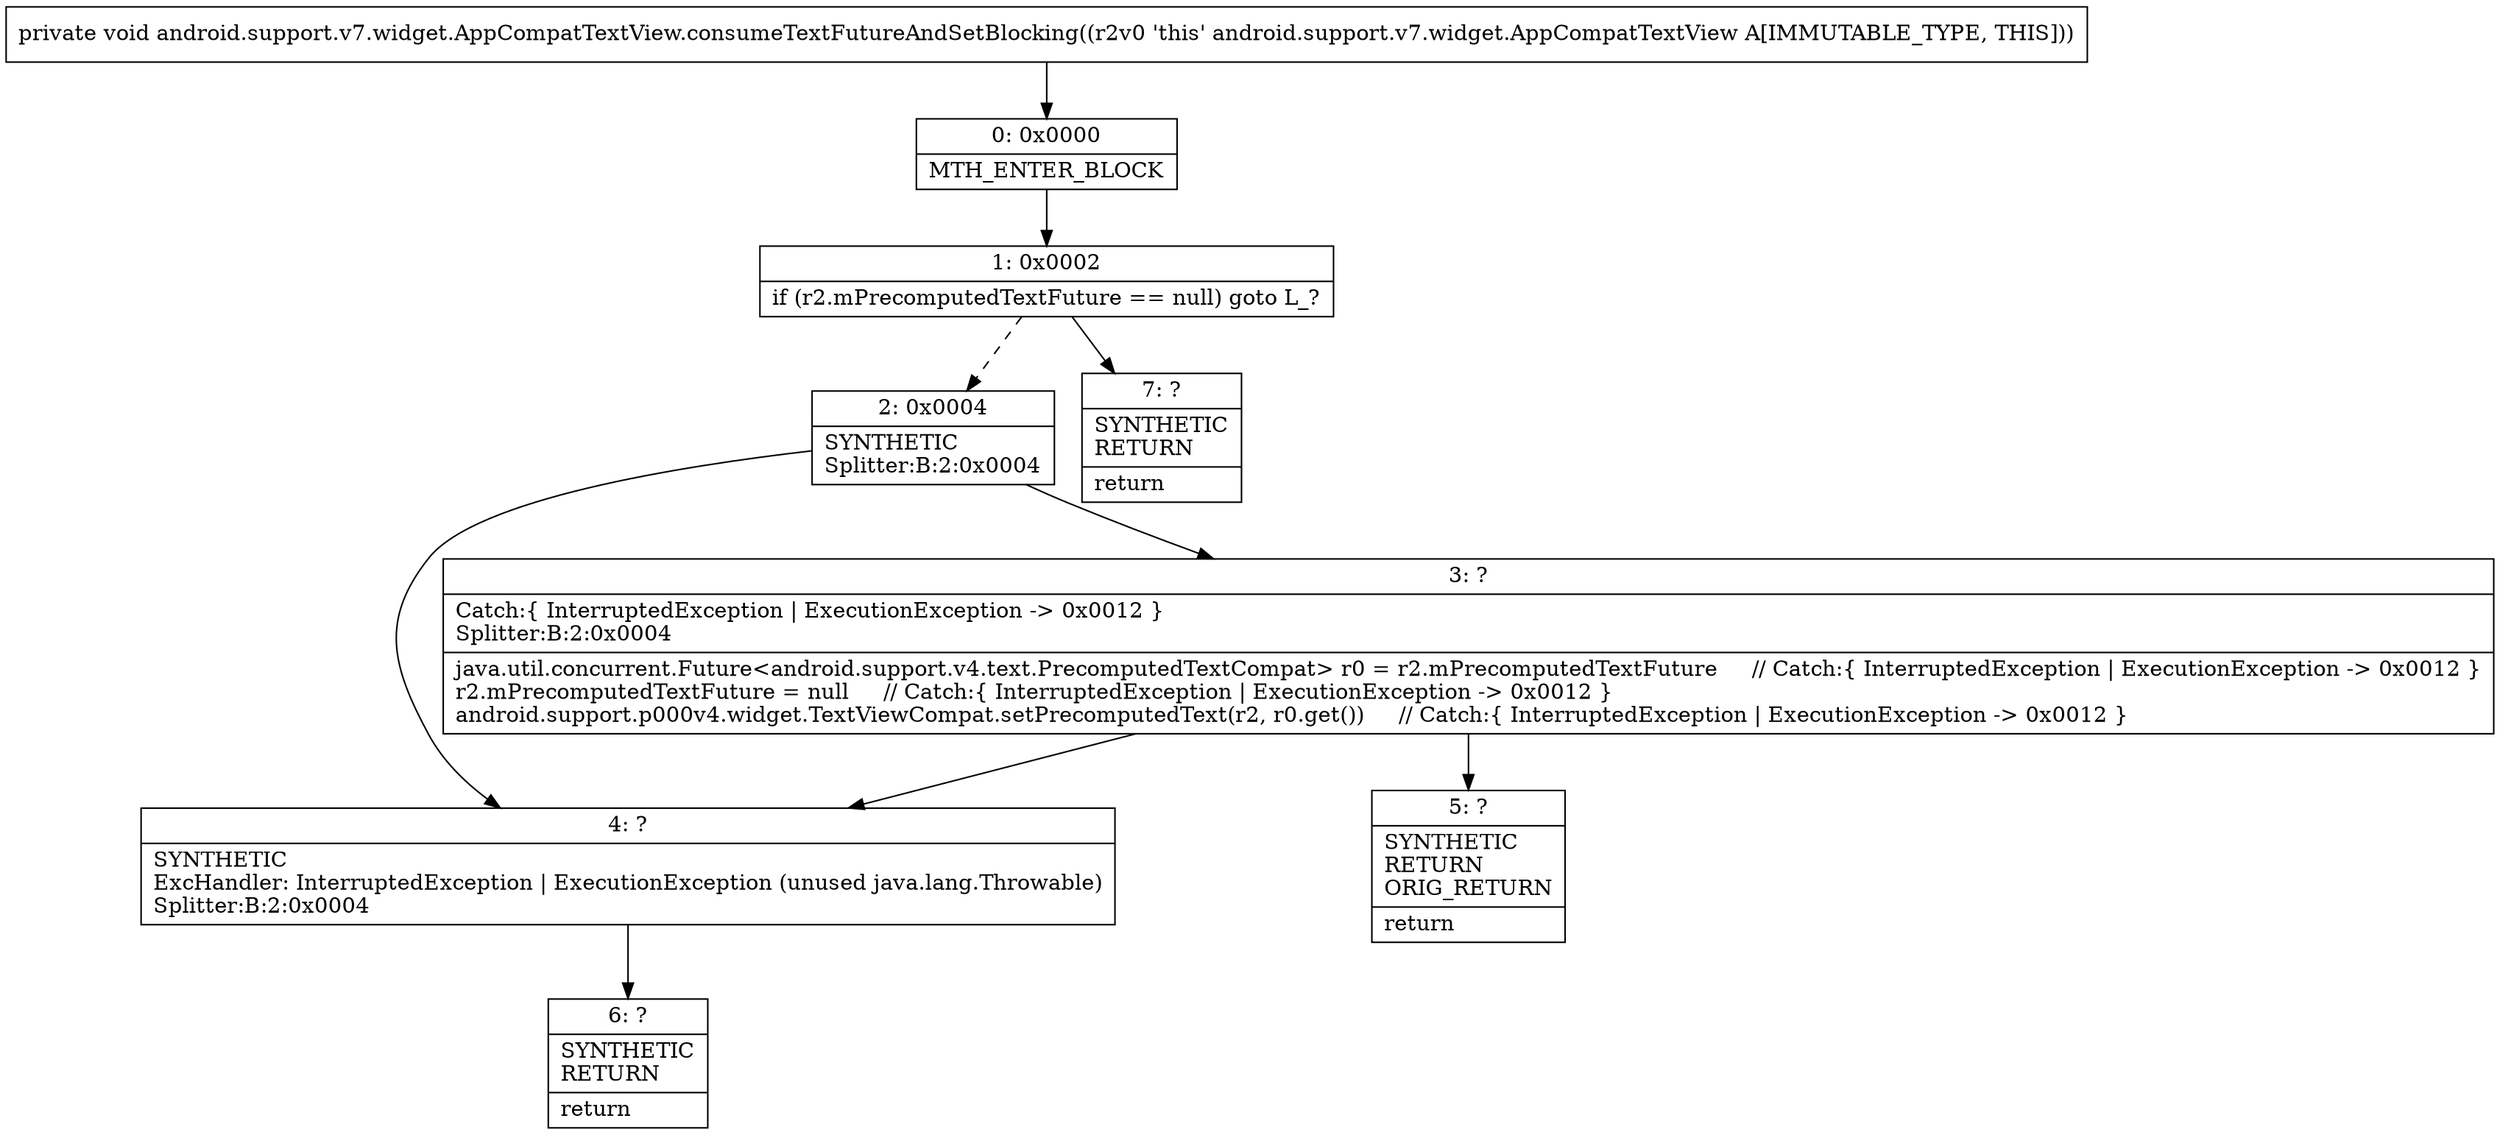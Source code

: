digraph "CFG forandroid.support.v7.widget.AppCompatTextView.consumeTextFutureAndSetBlocking()V" {
Node_0 [shape=record,label="{0\:\ 0x0000|MTH_ENTER_BLOCK\l}"];
Node_1 [shape=record,label="{1\:\ 0x0002|if (r2.mPrecomputedTextFuture == null) goto L_?\l}"];
Node_2 [shape=record,label="{2\:\ 0x0004|SYNTHETIC\lSplitter:B:2:0x0004\l}"];
Node_3 [shape=record,label="{3\:\ ?|Catch:\{ InterruptedException \| ExecutionException \-\> 0x0012 \}\lSplitter:B:2:0x0004\l|java.util.concurrent.Future\<android.support.v4.text.PrecomputedTextCompat\> r0 = r2.mPrecomputedTextFuture     \/\/ Catch:\{ InterruptedException \| ExecutionException \-\> 0x0012 \}\lr2.mPrecomputedTextFuture = null     \/\/ Catch:\{ InterruptedException \| ExecutionException \-\> 0x0012 \}\landroid.support.p000v4.widget.TextViewCompat.setPrecomputedText(r2, r0.get())     \/\/ Catch:\{ InterruptedException \| ExecutionException \-\> 0x0012 \}\l}"];
Node_4 [shape=record,label="{4\:\ ?|SYNTHETIC\lExcHandler: InterruptedException \| ExecutionException (unused java.lang.Throwable)\lSplitter:B:2:0x0004\l}"];
Node_5 [shape=record,label="{5\:\ ?|SYNTHETIC\lRETURN\lORIG_RETURN\l|return\l}"];
Node_6 [shape=record,label="{6\:\ ?|SYNTHETIC\lRETURN\l|return\l}"];
Node_7 [shape=record,label="{7\:\ ?|SYNTHETIC\lRETURN\l|return\l}"];
MethodNode[shape=record,label="{private void android.support.v7.widget.AppCompatTextView.consumeTextFutureAndSetBlocking((r2v0 'this' android.support.v7.widget.AppCompatTextView A[IMMUTABLE_TYPE, THIS])) }"];
MethodNode -> Node_0;
Node_0 -> Node_1;
Node_1 -> Node_2[style=dashed];
Node_1 -> Node_7;
Node_2 -> Node_3;
Node_2 -> Node_4;
Node_3 -> Node_4;
Node_3 -> Node_5;
Node_4 -> Node_6;
}

